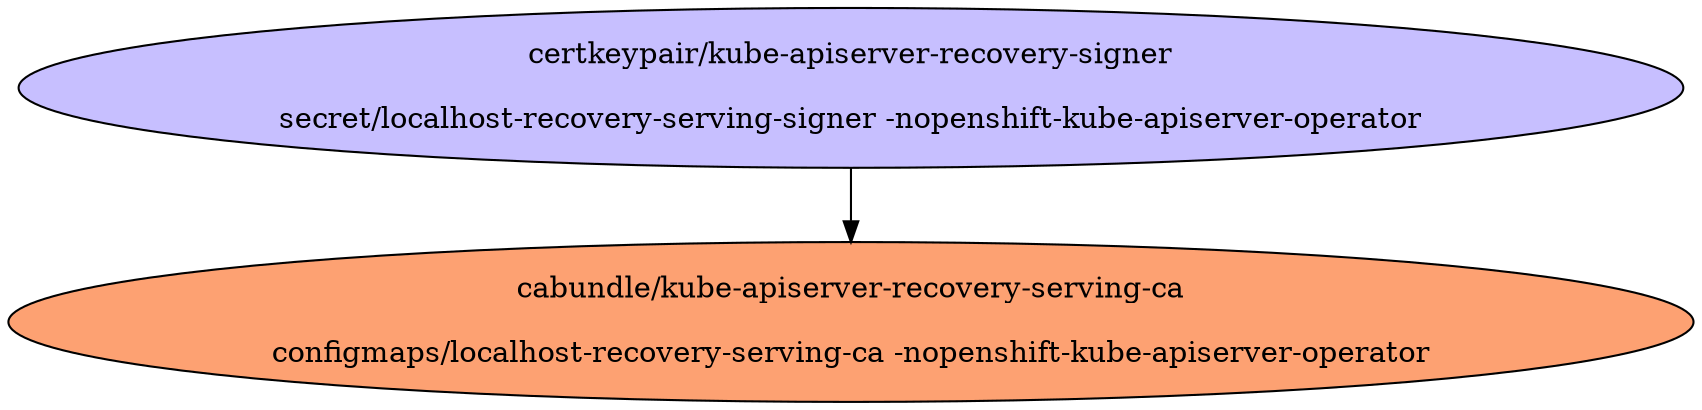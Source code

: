 digraph "Local Certificate" {
  // Node definitions.
  4 [
    label="certkeypair/kube-apiserver-recovery-signer\n\nsecret/localhost-recovery-serving-signer -nopenshift-kube-apiserver-operator\n"
    style=filled
    fillcolor="#c7bfff"
  ];
  13 [
    label="cabundle/kube-apiserver-recovery-serving-ca\n\nconfigmaps/localhost-recovery-serving-ca -nopenshift-kube-apiserver-operator\n"
    style=filled
    fillcolor="#fda172"
  ];

  // Edge definitions.
  4 -> 13;
}